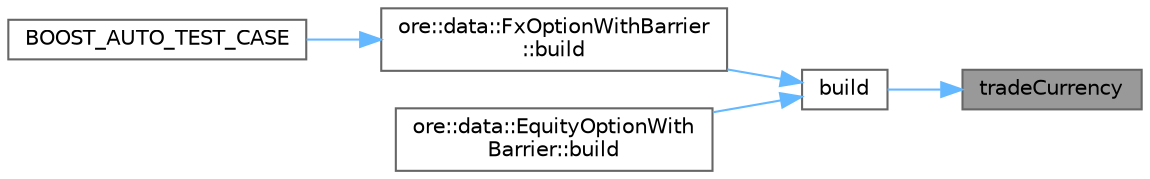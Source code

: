 digraph "tradeCurrency"
{
 // INTERACTIVE_SVG=YES
 // LATEX_PDF_SIZE
  bgcolor="transparent";
  edge [fontname=Helvetica,fontsize=10,labelfontname=Helvetica,labelfontsize=10];
  node [fontname=Helvetica,fontsize=10,shape=box,height=0.2,width=0.4];
  rankdir="RL";
  Node1 [label="tradeCurrency",height=0.2,width=0.4,color="gray40", fillcolor="grey60", style="filled", fontcolor="black",tooltip=" "];
  Node1 -> Node2 [dir="back",color="steelblue1",style="solid"];
  Node2 [label="build",height=0.2,width=0.4,color="grey40", fillcolor="white", style="filled",URL="$classore_1_1data_1_1_barrier_option.html#ab1db499ff5e65c59fd2009d62276fdaf",tooltip="Build QuantLib/QuantExt instrument, link pricing engine."];
  Node2 -> Node3 [dir="back",color="steelblue1",style="solid"];
  Node3 [label="ore::data::FxOptionWithBarrier\l::build",height=0.2,width=0.4,color="grey40", fillcolor="white", style="filled",URL="$classore_1_1data_1_1_fx_option_with_barrier.html#a023906d726fdb4d1f906576fe597c579",tooltip=" "];
  Node3 -> Node4 [dir="back",color="steelblue1",style="solid"];
  Node4 [label="BOOST_AUTO_TEST_CASE",height=0.2,width=0.4,color="grey40", fillcolor="white", style="filled",URL="$fxexotics_8cpp.html#a97f1cf85be4712888f153506afc004be",tooltip=" "];
  Node2 -> Node5 [dir="back",color="steelblue1",style="solid"];
  Node5 [label="ore::data::EquityOptionWith\lBarrier::build",height=0.2,width=0.4,color="grey40", fillcolor="white", style="filled",URL="$classore_1_1data_1_1_equity_option_with_barrier.html#a023906d726fdb4d1f906576fe597c579",tooltip=" "];
}
